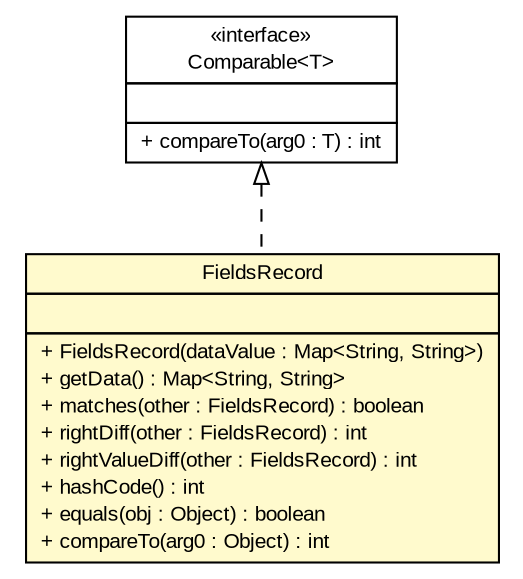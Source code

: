 #!/usr/local/bin/dot
#
# Class diagram 
# Generated by UMLGraph version R5_6 (http://www.umlgraph.org/)
#

digraph G {
	edge [fontname="arial",fontsize=10,labelfontname="arial",labelfontsize=10];
	node [fontname="arial",fontsize=10,shape=plaintext];
	nodesep=0.25;
	ranksep=0.5;
	// com.github.mkolisnyk.aerial.datagenerators.algorithms.FieldsRecord
	c3503 [label=<<table title="com.github.mkolisnyk.aerial.datagenerators.algorithms.FieldsRecord" border="0" cellborder="1" cellspacing="0" cellpadding="2" port="p" bgcolor="lemonChiffon" href="./FieldsRecord.html">
		<tr><td><table border="0" cellspacing="0" cellpadding="1">
<tr><td align="center" balign="center"> FieldsRecord </td></tr>
		</table></td></tr>
		<tr><td><table border="0" cellspacing="0" cellpadding="1">
<tr><td align="left" balign="left">  </td></tr>
		</table></td></tr>
		<tr><td><table border="0" cellspacing="0" cellpadding="1">
<tr><td align="left" balign="left"> + FieldsRecord(dataValue : Map&lt;String, String&gt;) </td></tr>
<tr><td align="left" balign="left"> + getData() : Map&lt;String, String&gt; </td></tr>
<tr><td align="left" balign="left"> + matches(other : FieldsRecord) : boolean </td></tr>
<tr><td align="left" balign="left"> + rightDiff(other : FieldsRecord) : int </td></tr>
<tr><td align="left" balign="left"> + rightValueDiff(other : FieldsRecord) : int </td></tr>
<tr><td align="left" balign="left"> + hashCode() : int </td></tr>
<tr><td align="left" balign="left"> + equals(obj : Object) : boolean </td></tr>
<tr><td align="left" balign="left"> + compareTo(arg0 : Object) : int </td></tr>
		</table></td></tr>
		</table>>, URL="./FieldsRecord.html", fontname="arial", fontcolor="black", fontsize=10.0];
	//com.github.mkolisnyk.aerial.datagenerators.algorithms.FieldsRecord implements java.lang.Comparable<T>
	c3541:p -> c3503:p [dir=back,arrowtail=empty,style=dashed];
	// java.lang.Comparable<T>
	c3541 [label=<<table title="java.lang.Comparable" border="0" cellborder="1" cellspacing="0" cellpadding="2" port="p" href="http://java.sun.com/j2se/1.4.2/docs/api/java/lang/Comparable.html">
		<tr><td><table border="0" cellspacing="0" cellpadding="1">
<tr><td align="center" balign="center"> &#171;interface&#187; </td></tr>
<tr><td align="center" balign="center"> Comparable&lt;T&gt; </td></tr>
		</table></td></tr>
		<tr><td><table border="0" cellspacing="0" cellpadding="1">
<tr><td align="left" balign="left">  </td></tr>
		</table></td></tr>
		<tr><td><table border="0" cellspacing="0" cellpadding="1">
<tr><td align="left" balign="left"> + compareTo(arg0 : T) : int </td></tr>
		</table></td></tr>
		</table>>, URL="http://java.sun.com/j2se/1.4.2/docs/api/java/lang/Comparable.html", fontname="arial", fontcolor="black", fontsize=10.0];
}

